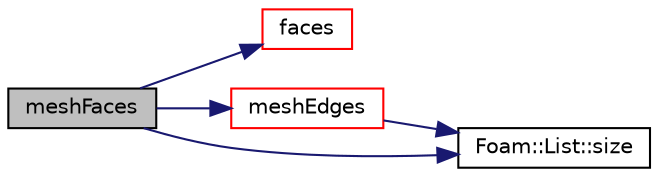 digraph "meshFaces"
{
  bgcolor="transparent";
  edge [fontname="Helvetica",fontsize="10",labelfontname="Helvetica",labelfontsize="10"];
  node [fontname="Helvetica",fontsize="10",shape=record];
  rankdir="LR";
  Node1 [label="meshFaces",height=0.2,width=0.4,color="black", fillcolor="grey75", style="filled", fontcolor="black"];
  Node1 -> Node2 [color="midnightblue",fontsize="10",style="solid",fontname="Helvetica"];
  Node2 [label="faces",height=0.2,width=0.4,color="red",URL="$a00221.html#a7b6067cc9191f64b8895d113987b61d4",tooltip="Faces of this cell. "];
  Node1 -> Node3 [color="midnightblue",fontsize="10",style="solid",fontname="Helvetica"];
  Node3 [label="meshEdges",height=0.2,width=0.4,color="red",URL="$a00221.html#a0b0d97f518cf006da7ddccdce43de0f0",tooltip="Mesh edge labels of this cell (in order of model) "];
  Node3 -> Node4 [color="midnightblue",fontsize="10",style="solid",fontname="Helvetica"];
  Node4 [label="Foam::List::size",height=0.2,width=0.4,color="black",URL="$a01392.html#a8a5f6fa29bd4b500caf186f60245b384",tooltip="Override size to be inconsistent with allocated storage. "];
  Node1 -> Node4 [color="midnightblue",fontsize="10",style="solid",fontname="Helvetica"];
}
